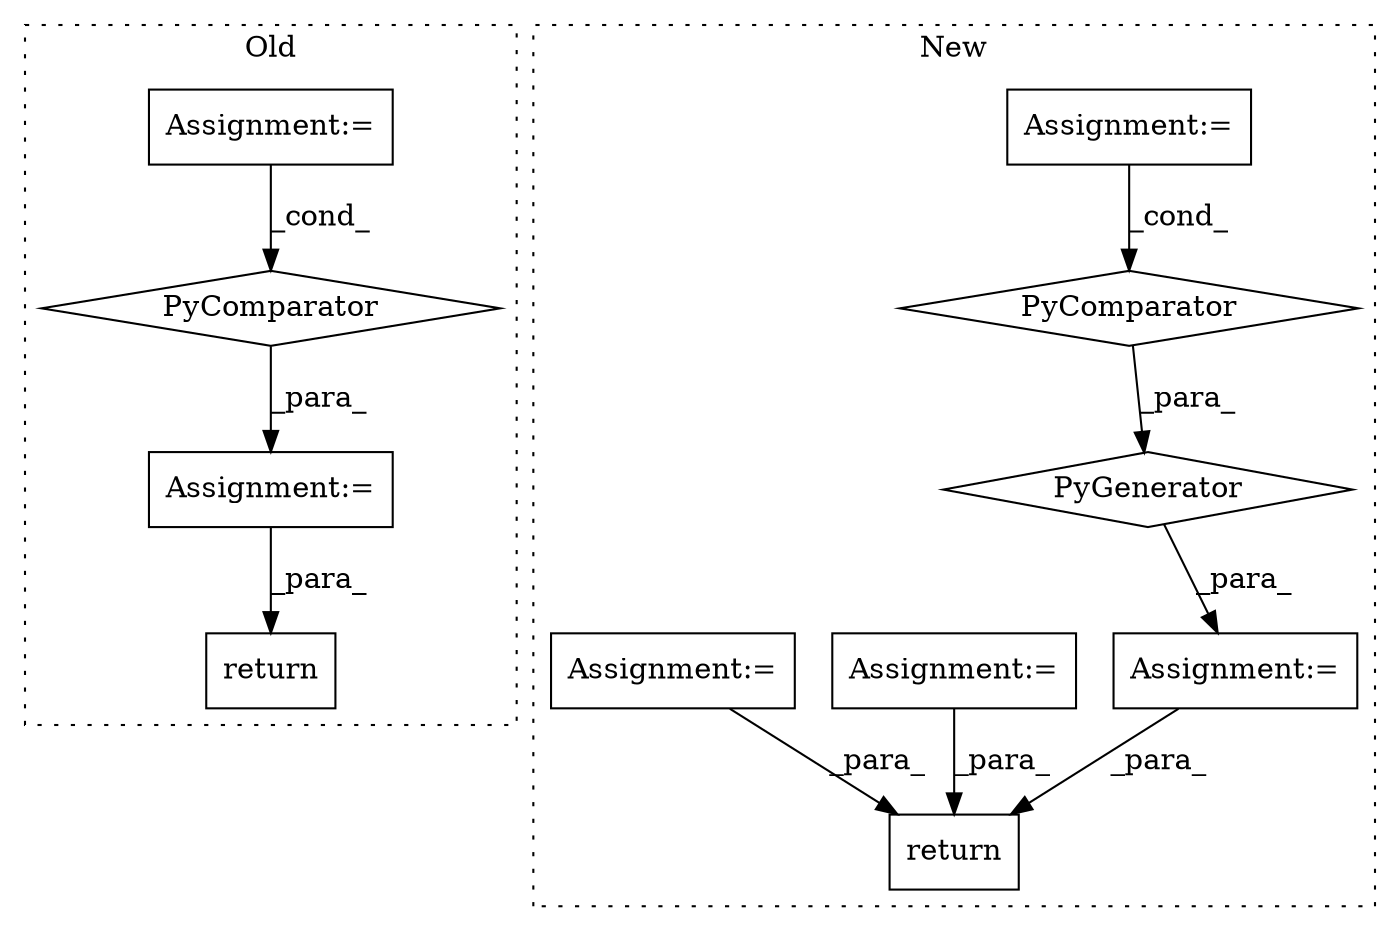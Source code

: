 digraph G {
subgraph cluster0 {
1 [label="return" a="41" s="2631" l="7" shape="box"];
6 [label="Assignment:=" a="7" s="2520" l="12" shape="box"];
7 [label="PyComparator" a="113" s="2491" l="17" shape="diamond"];
8 [label="Assignment:=" a="7" s="2328" l="1" shape="box"];
label = "Old";
style="dotted";
}
subgraph cluster1 {
2 [label="PyGenerator" a="107" s="2597" l="127" shape="diamond"];
3 [label="PyComparator" a="113" s="2672" l="46" shape="diamond"];
4 [label="Assignment:=" a="7" s="2672" l="46" shape="box"];
5 [label="return" a="41" s="2768" l="7" shape="box"];
9 [label="Assignment:=" a="7" s="2580" l="1" shape="box"];
10 [label="Assignment:=" a="7" s="2455" l="1" shape="box"];
11 [label="Assignment:=" a="7" s="2505" l="1" shape="box"];
label = "New";
style="dotted";
}
2 -> 9 [label="_para_"];
3 -> 2 [label="_para_"];
4 -> 3 [label="_cond_"];
6 -> 1 [label="_para_"];
7 -> 6 [label="_para_"];
8 -> 7 [label="_cond_"];
9 -> 5 [label="_para_"];
10 -> 5 [label="_para_"];
11 -> 5 [label="_para_"];
}